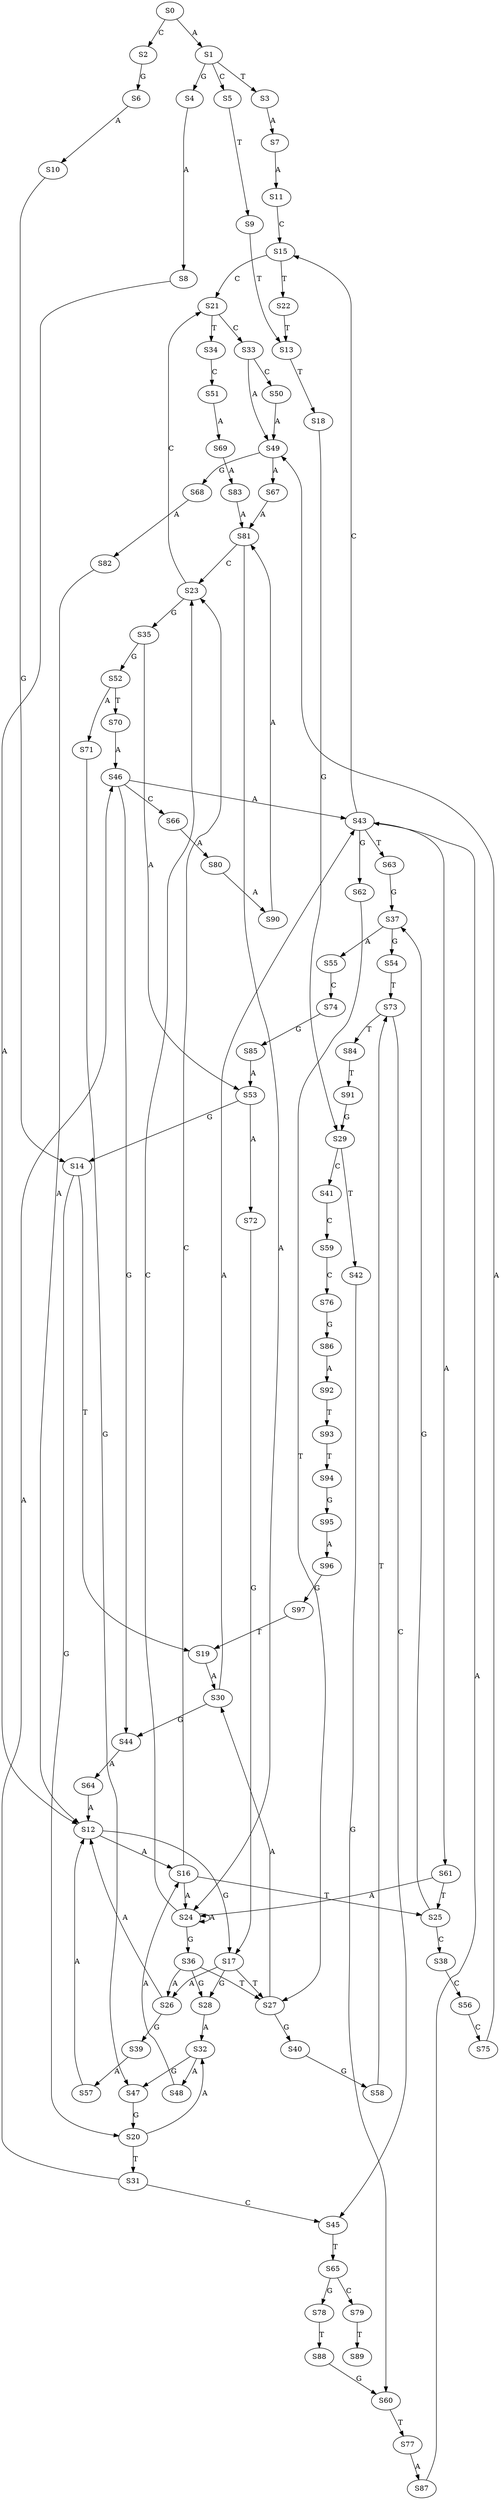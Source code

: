 strict digraph  {
	S0 -> S1 [ label = A ];
	S0 -> S2 [ label = C ];
	S1 -> S3 [ label = T ];
	S1 -> S4 [ label = G ];
	S1 -> S5 [ label = C ];
	S2 -> S6 [ label = G ];
	S3 -> S7 [ label = A ];
	S4 -> S8 [ label = A ];
	S5 -> S9 [ label = T ];
	S6 -> S10 [ label = A ];
	S7 -> S11 [ label = A ];
	S8 -> S12 [ label = A ];
	S9 -> S13 [ label = T ];
	S10 -> S14 [ label = G ];
	S11 -> S15 [ label = C ];
	S12 -> S16 [ label = A ];
	S12 -> S17 [ label = G ];
	S13 -> S18 [ label = T ];
	S14 -> S19 [ label = T ];
	S14 -> S20 [ label = G ];
	S15 -> S21 [ label = C ];
	S15 -> S22 [ label = T ];
	S16 -> S23 [ label = C ];
	S16 -> S24 [ label = A ];
	S16 -> S25 [ label = T ];
	S17 -> S26 [ label = A ];
	S17 -> S27 [ label = T ];
	S17 -> S28 [ label = G ];
	S18 -> S29 [ label = G ];
	S19 -> S30 [ label = A ];
	S20 -> S31 [ label = T ];
	S20 -> S32 [ label = A ];
	S21 -> S33 [ label = C ];
	S21 -> S34 [ label = T ];
	S22 -> S13 [ label = T ];
	S23 -> S35 [ label = G ];
	S23 -> S21 [ label = C ];
	S24 -> S23 [ label = C ];
	S24 -> S36 [ label = G ];
	S24 -> S24 [ label = A ];
	S25 -> S37 [ label = G ];
	S25 -> S38 [ label = C ];
	S26 -> S39 [ label = G ];
	S26 -> S12 [ label = A ];
	S27 -> S40 [ label = G ];
	S27 -> S30 [ label = A ];
	S28 -> S32 [ label = A ];
	S29 -> S41 [ label = C ];
	S29 -> S42 [ label = T ];
	S30 -> S43 [ label = A ];
	S30 -> S44 [ label = G ];
	S31 -> S45 [ label = C ];
	S31 -> S46 [ label = A ];
	S32 -> S47 [ label = G ];
	S32 -> S48 [ label = A ];
	S33 -> S49 [ label = A ];
	S33 -> S50 [ label = C ];
	S34 -> S51 [ label = C ];
	S35 -> S52 [ label = G ];
	S35 -> S53 [ label = A ];
	S36 -> S26 [ label = A ];
	S36 -> S28 [ label = G ];
	S36 -> S27 [ label = T ];
	S37 -> S54 [ label = G ];
	S37 -> S55 [ label = A ];
	S38 -> S56 [ label = C ];
	S39 -> S57 [ label = A ];
	S40 -> S58 [ label = G ];
	S41 -> S59 [ label = C ];
	S42 -> S60 [ label = G ];
	S43 -> S15 [ label = C ];
	S43 -> S61 [ label = A ];
	S43 -> S62 [ label = G ];
	S43 -> S63 [ label = T ];
	S44 -> S64 [ label = A ];
	S45 -> S65 [ label = T ];
	S46 -> S66 [ label = C ];
	S46 -> S44 [ label = G ];
	S46 -> S43 [ label = A ];
	S47 -> S20 [ label = G ];
	S48 -> S16 [ label = A ];
	S49 -> S67 [ label = A ];
	S49 -> S68 [ label = G ];
	S50 -> S49 [ label = A ];
	S51 -> S69 [ label = A ];
	S52 -> S70 [ label = T ];
	S52 -> S71 [ label = A ];
	S53 -> S72 [ label = A ];
	S53 -> S14 [ label = G ];
	S54 -> S73 [ label = T ];
	S55 -> S74 [ label = C ];
	S56 -> S75 [ label = C ];
	S57 -> S12 [ label = A ];
	S58 -> S73 [ label = T ];
	S59 -> S76 [ label = C ];
	S60 -> S77 [ label = T ];
	S61 -> S25 [ label = T ];
	S61 -> S24 [ label = A ];
	S62 -> S27 [ label = T ];
	S63 -> S37 [ label = G ];
	S64 -> S12 [ label = A ];
	S65 -> S78 [ label = G ];
	S65 -> S79 [ label = C ];
	S66 -> S80 [ label = A ];
	S67 -> S81 [ label = A ];
	S68 -> S82 [ label = A ];
	S69 -> S83 [ label = A ];
	S70 -> S46 [ label = A ];
	S71 -> S47 [ label = G ];
	S72 -> S17 [ label = G ];
	S73 -> S45 [ label = C ];
	S73 -> S84 [ label = T ];
	S74 -> S85 [ label = G ];
	S75 -> S49 [ label = A ];
	S76 -> S86 [ label = G ];
	S77 -> S87 [ label = A ];
	S78 -> S88 [ label = T ];
	S79 -> S89 [ label = T ];
	S80 -> S90 [ label = A ];
	S81 -> S24 [ label = A ];
	S81 -> S23 [ label = C ];
	S82 -> S12 [ label = A ];
	S83 -> S81 [ label = A ];
	S84 -> S91 [ label = T ];
	S85 -> S53 [ label = A ];
	S86 -> S92 [ label = A ];
	S87 -> S43 [ label = A ];
	S88 -> S60 [ label = G ];
	S90 -> S81 [ label = A ];
	S91 -> S29 [ label = G ];
	S92 -> S93 [ label = T ];
	S93 -> S94 [ label = T ];
	S94 -> S95 [ label = G ];
	S95 -> S96 [ label = A ];
	S96 -> S97 [ label = G ];
	S97 -> S19 [ label = T ];
}
